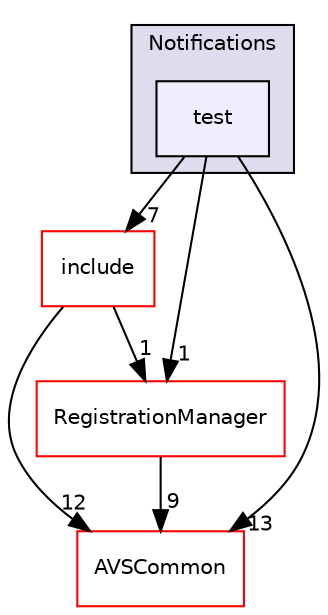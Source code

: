 digraph "/avs-cpp-sdk-tools/cm/autoCM_publicRepo/avs-device-sdk/CapabilityAgents/Notifications/test" {
  compound=true
  node [ fontsize="10", fontname="Helvetica"];
  edge [ labelfontsize="10", labelfontname="Helvetica"];
  subgraph clusterdir_51ceba3e0236022a3ce16bfbc638804e {
    graph [ bgcolor="#ddddee", pencolor="black", label="Notifications" fontname="Helvetica", fontsize="10", URL="dir_51ceba3e0236022a3ce16bfbc638804e.html"]
  dir_35f1e9d19ee9e871d448e65c4f9b1090 [shape=box, label="test", style="filled", fillcolor="#eeeeff", pencolor="black", URL="dir_35f1e9d19ee9e871d448e65c4f9b1090.html"];
  }
  dir_e7db36e79723a69813d4111ac7822a9d [shape=box label="include" fillcolor="white" style="filled" color="red" URL="dir_e7db36e79723a69813d4111ac7822a9d.html"];
  dir_13e65effb2bde530b17b3d5eefcd0266 [shape=box label="AVSCommon" fillcolor="white" style="filled" color="red" URL="dir_13e65effb2bde530b17b3d5eefcd0266.html"];
  dir_b14333b5607b47fe7356eaa790107bd3 [shape=box label="RegistrationManager" fillcolor="white" style="filled" color="red" URL="dir_b14333b5607b47fe7356eaa790107bd3.html"];
  dir_e7db36e79723a69813d4111ac7822a9d->dir_13e65effb2bde530b17b3d5eefcd0266 [headlabel="12", labeldistance=1.5 headhref="dir_000054_000009.html"];
  dir_e7db36e79723a69813d4111ac7822a9d->dir_b14333b5607b47fe7356eaa790107bd3 [headlabel="1", labeldistance=1.5 headhref="dir_000054_000245.html"];
  dir_35f1e9d19ee9e871d448e65c4f9b1090->dir_e7db36e79723a69813d4111ac7822a9d [headlabel="7", labeldistance=1.5 headhref="dir_000159_000054.html"];
  dir_35f1e9d19ee9e871d448e65c4f9b1090->dir_13e65effb2bde530b17b3d5eefcd0266 [headlabel="13", labeldistance=1.5 headhref="dir_000159_000009.html"];
  dir_35f1e9d19ee9e871d448e65c4f9b1090->dir_b14333b5607b47fe7356eaa790107bd3 [headlabel="1", labeldistance=1.5 headhref="dir_000159_000245.html"];
  dir_b14333b5607b47fe7356eaa790107bd3->dir_13e65effb2bde530b17b3d5eefcd0266 [headlabel="9", labeldistance=1.5 headhref="dir_000245_000009.html"];
}
